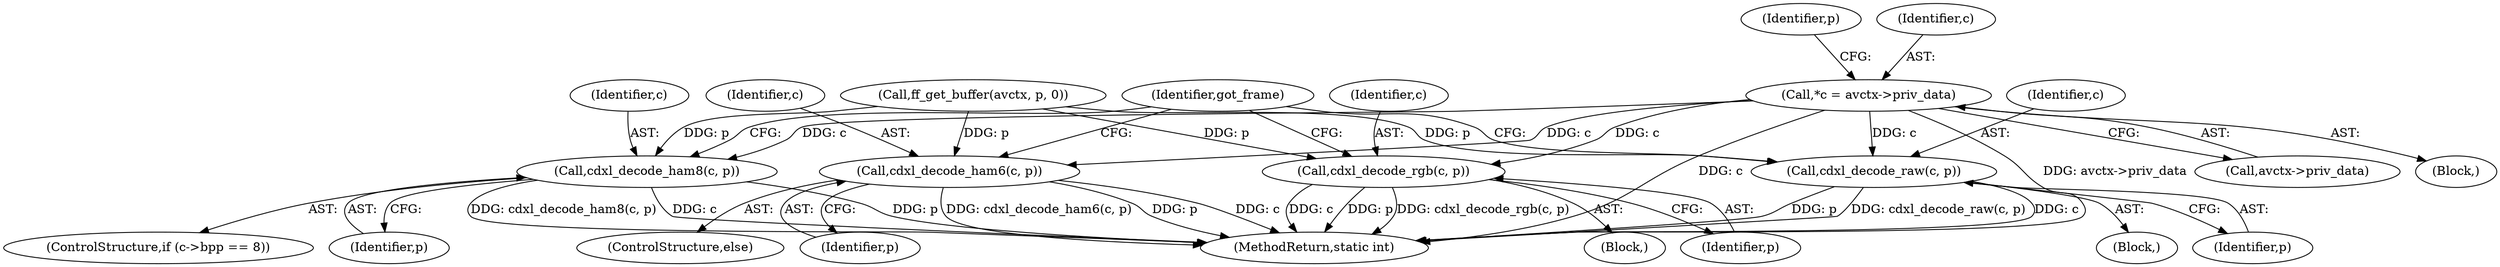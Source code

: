 digraph "0_FFmpeg_1e42736b95065c69a7481d0cf55247024f54b660@pointer" {
"1000107" [label="(Call,*c = avctx->priv_data)"];
"1000485" [label="(Call,cdxl_decode_ham8(c, p))"];
"1000489" [label="(Call,cdxl_decode_ham6(c, p))"];
"1000500" [label="(Call,cdxl_decode_rgb(c, p))"];
"1000505" [label="(Call,cdxl_decode_raw(c, p))"];
"1000486" [label="(Identifier,c)"];
"1000490" [label="(Identifier,c)"];
"1000500" [label="(Call,cdxl_decode_rgb(c, p))"];
"1000491" [label="(Identifier,p)"];
"1000487" [label="(Identifier,p)"];
"1000502" [label="(Identifier,p)"];
"1000109" [label="(Call,avctx->priv_data)"];
"1000505" [label="(Call,cdxl_decode_raw(c, p))"];
"1000485" [label="(Call,cdxl_decode_ham8(c, p))"];
"1000499" [label="(Block,)"];
"1000113" [label="(Identifier,p)"];
"1000504" [label="(Block,)"];
"1000479" [label="(ControlStructure,if (c->bpp == 8))"];
"1000108" [label="(Identifier,c)"];
"1000488" [label="(ControlStructure,else)"];
"1000501" [label="(Identifier,c)"];
"1000107" [label="(Call,*c = avctx->priv_data)"];
"1000489" [label="(Call,cdxl_decode_ham6(c, p))"];
"1000506" [label="(Identifier,c)"];
"1000514" [label="(MethodReturn,static int)"];
"1000507" [label="(Identifier,p)"];
"1000510" [label="(Identifier,got_frame)"];
"1000105" [label="(Block,)"];
"1000442" [label="(Call,ff_get_buffer(avctx, p, 0))"];
"1000107" -> "1000105"  [label="AST: "];
"1000107" -> "1000109"  [label="CFG: "];
"1000108" -> "1000107"  [label="AST: "];
"1000109" -> "1000107"  [label="AST: "];
"1000113" -> "1000107"  [label="CFG: "];
"1000107" -> "1000514"  [label="DDG: c"];
"1000107" -> "1000514"  [label="DDG: avctx->priv_data"];
"1000107" -> "1000485"  [label="DDG: c"];
"1000107" -> "1000489"  [label="DDG: c"];
"1000107" -> "1000500"  [label="DDG: c"];
"1000107" -> "1000505"  [label="DDG: c"];
"1000485" -> "1000479"  [label="AST: "];
"1000485" -> "1000487"  [label="CFG: "];
"1000486" -> "1000485"  [label="AST: "];
"1000487" -> "1000485"  [label="AST: "];
"1000510" -> "1000485"  [label="CFG: "];
"1000485" -> "1000514"  [label="DDG: c"];
"1000485" -> "1000514"  [label="DDG: p"];
"1000485" -> "1000514"  [label="DDG: cdxl_decode_ham8(c, p)"];
"1000442" -> "1000485"  [label="DDG: p"];
"1000489" -> "1000488"  [label="AST: "];
"1000489" -> "1000491"  [label="CFG: "];
"1000490" -> "1000489"  [label="AST: "];
"1000491" -> "1000489"  [label="AST: "];
"1000510" -> "1000489"  [label="CFG: "];
"1000489" -> "1000514"  [label="DDG: cdxl_decode_ham6(c, p)"];
"1000489" -> "1000514"  [label="DDG: p"];
"1000489" -> "1000514"  [label="DDG: c"];
"1000442" -> "1000489"  [label="DDG: p"];
"1000500" -> "1000499"  [label="AST: "];
"1000500" -> "1000502"  [label="CFG: "];
"1000501" -> "1000500"  [label="AST: "];
"1000502" -> "1000500"  [label="AST: "];
"1000510" -> "1000500"  [label="CFG: "];
"1000500" -> "1000514"  [label="DDG: p"];
"1000500" -> "1000514"  [label="DDG: cdxl_decode_rgb(c, p)"];
"1000500" -> "1000514"  [label="DDG: c"];
"1000442" -> "1000500"  [label="DDG: p"];
"1000505" -> "1000504"  [label="AST: "];
"1000505" -> "1000507"  [label="CFG: "];
"1000506" -> "1000505"  [label="AST: "];
"1000507" -> "1000505"  [label="AST: "];
"1000510" -> "1000505"  [label="CFG: "];
"1000505" -> "1000514"  [label="DDG: c"];
"1000505" -> "1000514"  [label="DDG: p"];
"1000505" -> "1000514"  [label="DDG: cdxl_decode_raw(c, p)"];
"1000442" -> "1000505"  [label="DDG: p"];
}
